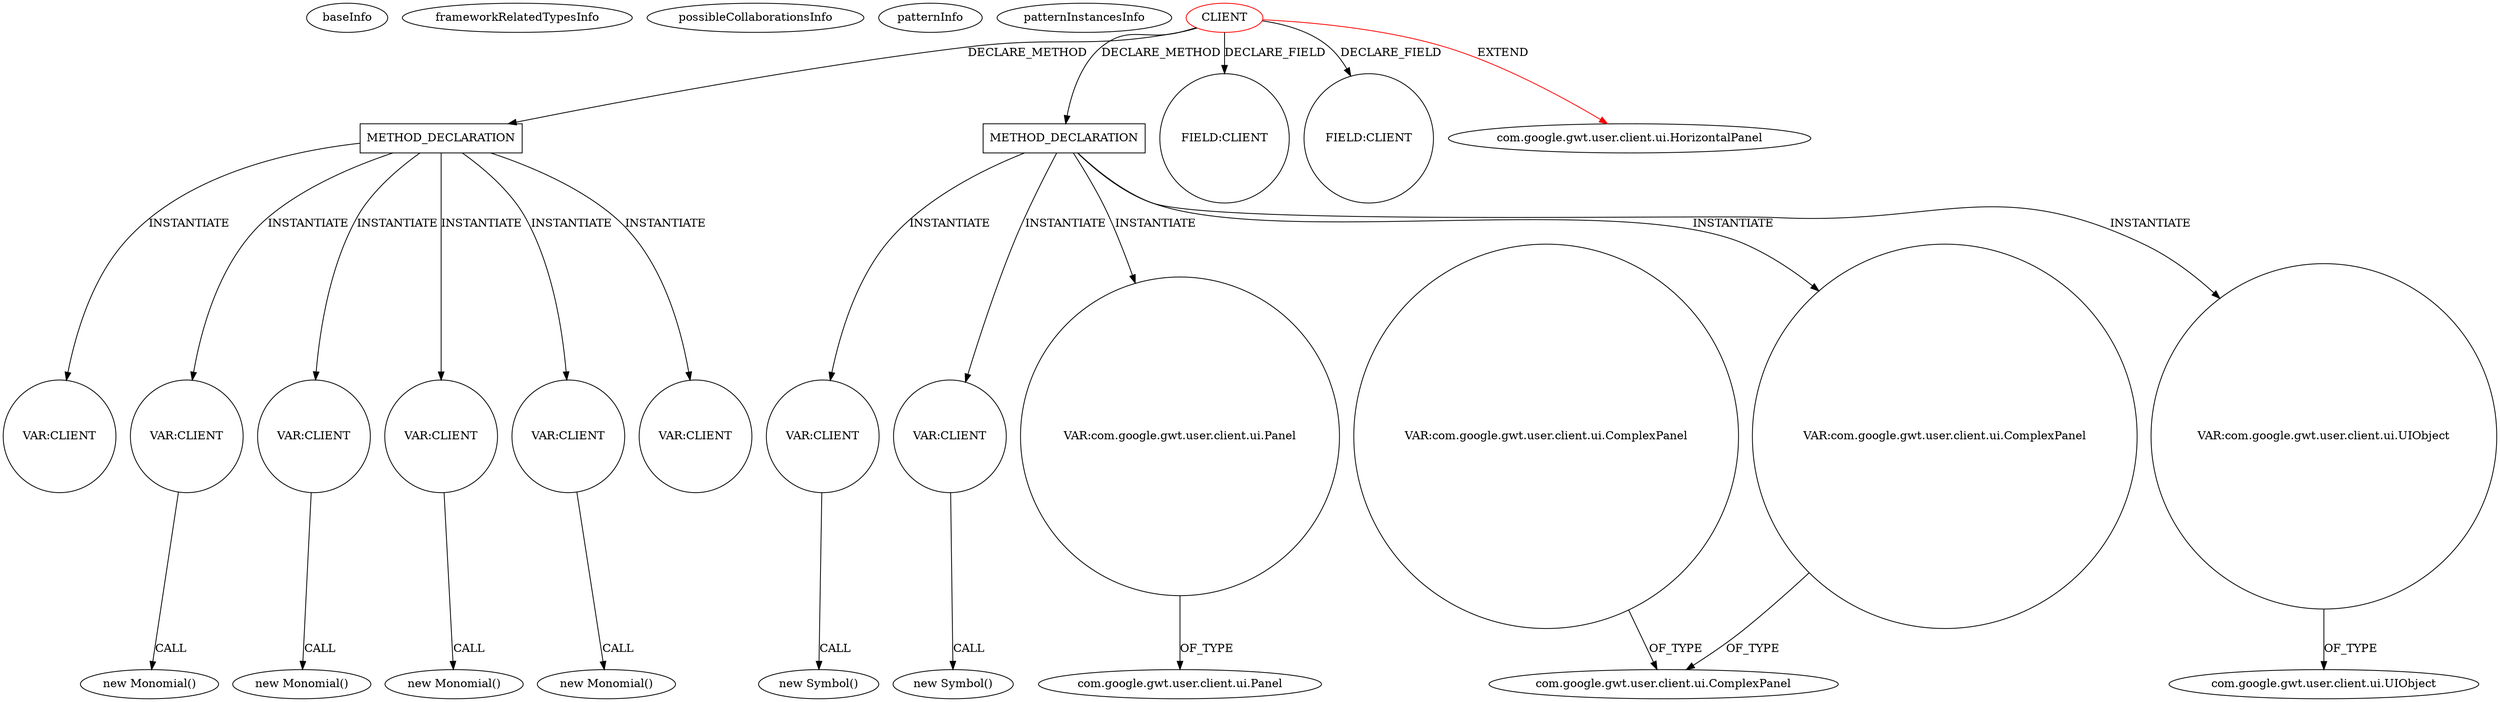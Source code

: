 digraph {
baseInfo[graphId=741,category="pattern",isAnonymous=false,possibleRelation=false]
frameworkRelatedTypesInfo[0="com.google.gwt.user.client.ui.HorizontalPanel"]
possibleCollaborationsInfo[]
patternInfo[frequency=2.0,patternRootClient=0]
patternInstancesInfo[0="luxferrari-AlgebrApp~/luxferrari-AlgebrApp/AlgebrApp-master/AlgebrApp/src/org/luxferrari/algebrapp/client/SubPolynomial.java~SubPolynomial~3660",1="luxferrari-AlgebrApp~/luxferrari-AlgebrApp/AlgebrApp-master/AlgebrApp/src/org/luxferrari/algebrapp/client/Product.java~Product~3664"]
141[label="new Monomial()",vertexType="CONSTRUCTOR_CALL",isFrameworkType=false]
142[label="VAR:CLIENT",vertexType="VARIABLE_EXPRESION",isFrameworkType=false,shape=circle]
137[label="METHOD_DECLARATION",vertexType="CLIENT_METHOD_DECLARATION",isFrameworkType=false,shape=box]
0[label="CLIENT",vertexType="ROOT_CLIENT_CLASS_DECLARATION",isFrameworkType=false,color=red]
7[label="METHOD_DECLARATION",vertexType="CLIENT_METHOD_DECLARATION",isFrameworkType=false,shape=box]
87[label="VAR:com.google.gwt.user.client.ui.UIObject",vertexType="VARIABLE_EXPRESION",isFrameworkType=false,shape=circle]
5[label="FIELD:CLIENT",vertexType="FIELD_DECLARATION",isFrameworkType=false,shape=circle]
2[label="FIELD:CLIENT",vertexType="FIELD_DECLARATION",isFrameworkType=false,shape=circle]
23[label="com.google.gwt.user.client.ui.UIObject",vertexType="FRAMEWORK_CLASS_TYPE",isFrameworkType=false]
149[label="VAR:CLIENT",vertexType="VARIABLE_EXPRESION",isFrameworkType=false,shape=circle]
148[label="new Monomial()",vertexType="CONSTRUCTOR_CALL",isFrameworkType=false]
155[label="VAR:CLIENT",vertexType="VARIABLE_EXPRESION",isFrameworkType=false,shape=circle]
154[label="new Monomial()",vertexType="CONSTRUCTOR_CALL",isFrameworkType=false]
158[label="VAR:CLIENT",vertexType="VARIABLE_EXPRESION",isFrameworkType=false,shape=circle]
157[label="new Monomial()",vertexType="CONSTRUCTOR_CALL",isFrameworkType=false]
18[label="VAR:CLIENT",vertexType="VARIABLE_EXPRESION",isFrameworkType=false,shape=circle]
34[label="VAR:CLIENT",vertexType="VARIABLE_EXPRESION",isFrameworkType=false,shape=circle]
152[label="VAR:CLIENT",vertexType="VARIABLE_EXPRESION",isFrameworkType=false,shape=circle]
146[label="VAR:CLIENT",vertexType="VARIABLE_EXPRESION",isFrameworkType=false,shape=circle]
14[label="VAR:com.google.gwt.user.client.ui.ComplexPanel",vertexType="VARIABLE_EXPRESION",isFrameworkType=false,shape=circle]
1[label="com.google.gwt.user.client.ui.HorizontalPanel",vertexType="FRAMEWORK_CLASS_TYPE",isFrameworkType=false]
17[label="new Symbol()",vertexType="CONSTRUCTOR_CALL",isFrameworkType=false]
33[label="new Symbol()",vertexType="CONSTRUCTOR_CALL",isFrameworkType=false]
8[label="VAR:com.google.gwt.user.client.ui.Panel",vertexType="VARIABLE_EXPRESION",isFrameworkType=false,shape=circle]
16[label="com.google.gwt.user.client.ui.ComplexPanel",vertexType="FRAMEWORK_CLASS_TYPE",isFrameworkType=false]
10[label="com.google.gwt.user.client.ui.Panel",vertexType="FRAMEWORK_CLASS_TYPE",isFrameworkType=false]
162[label="VAR:com.google.gwt.user.client.ui.ComplexPanel",vertexType="VARIABLE_EXPRESION",isFrameworkType=false,shape=circle]
0->2[label="DECLARE_FIELD"]
137->152[label="INSTANTIATE"]
7->34[label="INSTANTIATE"]
0->5[label="DECLARE_FIELD"]
0->1[label="EXTEND",color=red]
8->10[label="OF_TYPE"]
137->149[label="INSTANTIATE"]
7->14[label="INSTANTIATE"]
87->23[label="OF_TYPE"]
149->148[label="CALL"]
155->154[label="CALL"]
34->33[label="CALL"]
158->157[label="CALL"]
142->141[label="CALL"]
14->16[label="OF_TYPE"]
137->155[label="INSTANTIATE"]
162->16[label="OF_TYPE"]
7->87[label="INSTANTIATE"]
137->146[label="INSTANTIATE"]
18->17[label="CALL"]
137->158[label="INSTANTIATE"]
0->7[label="DECLARE_METHOD"]
7->8[label="INSTANTIATE"]
0->137[label="DECLARE_METHOD"]
137->142[label="INSTANTIATE"]
7->18[label="INSTANTIATE"]
}
